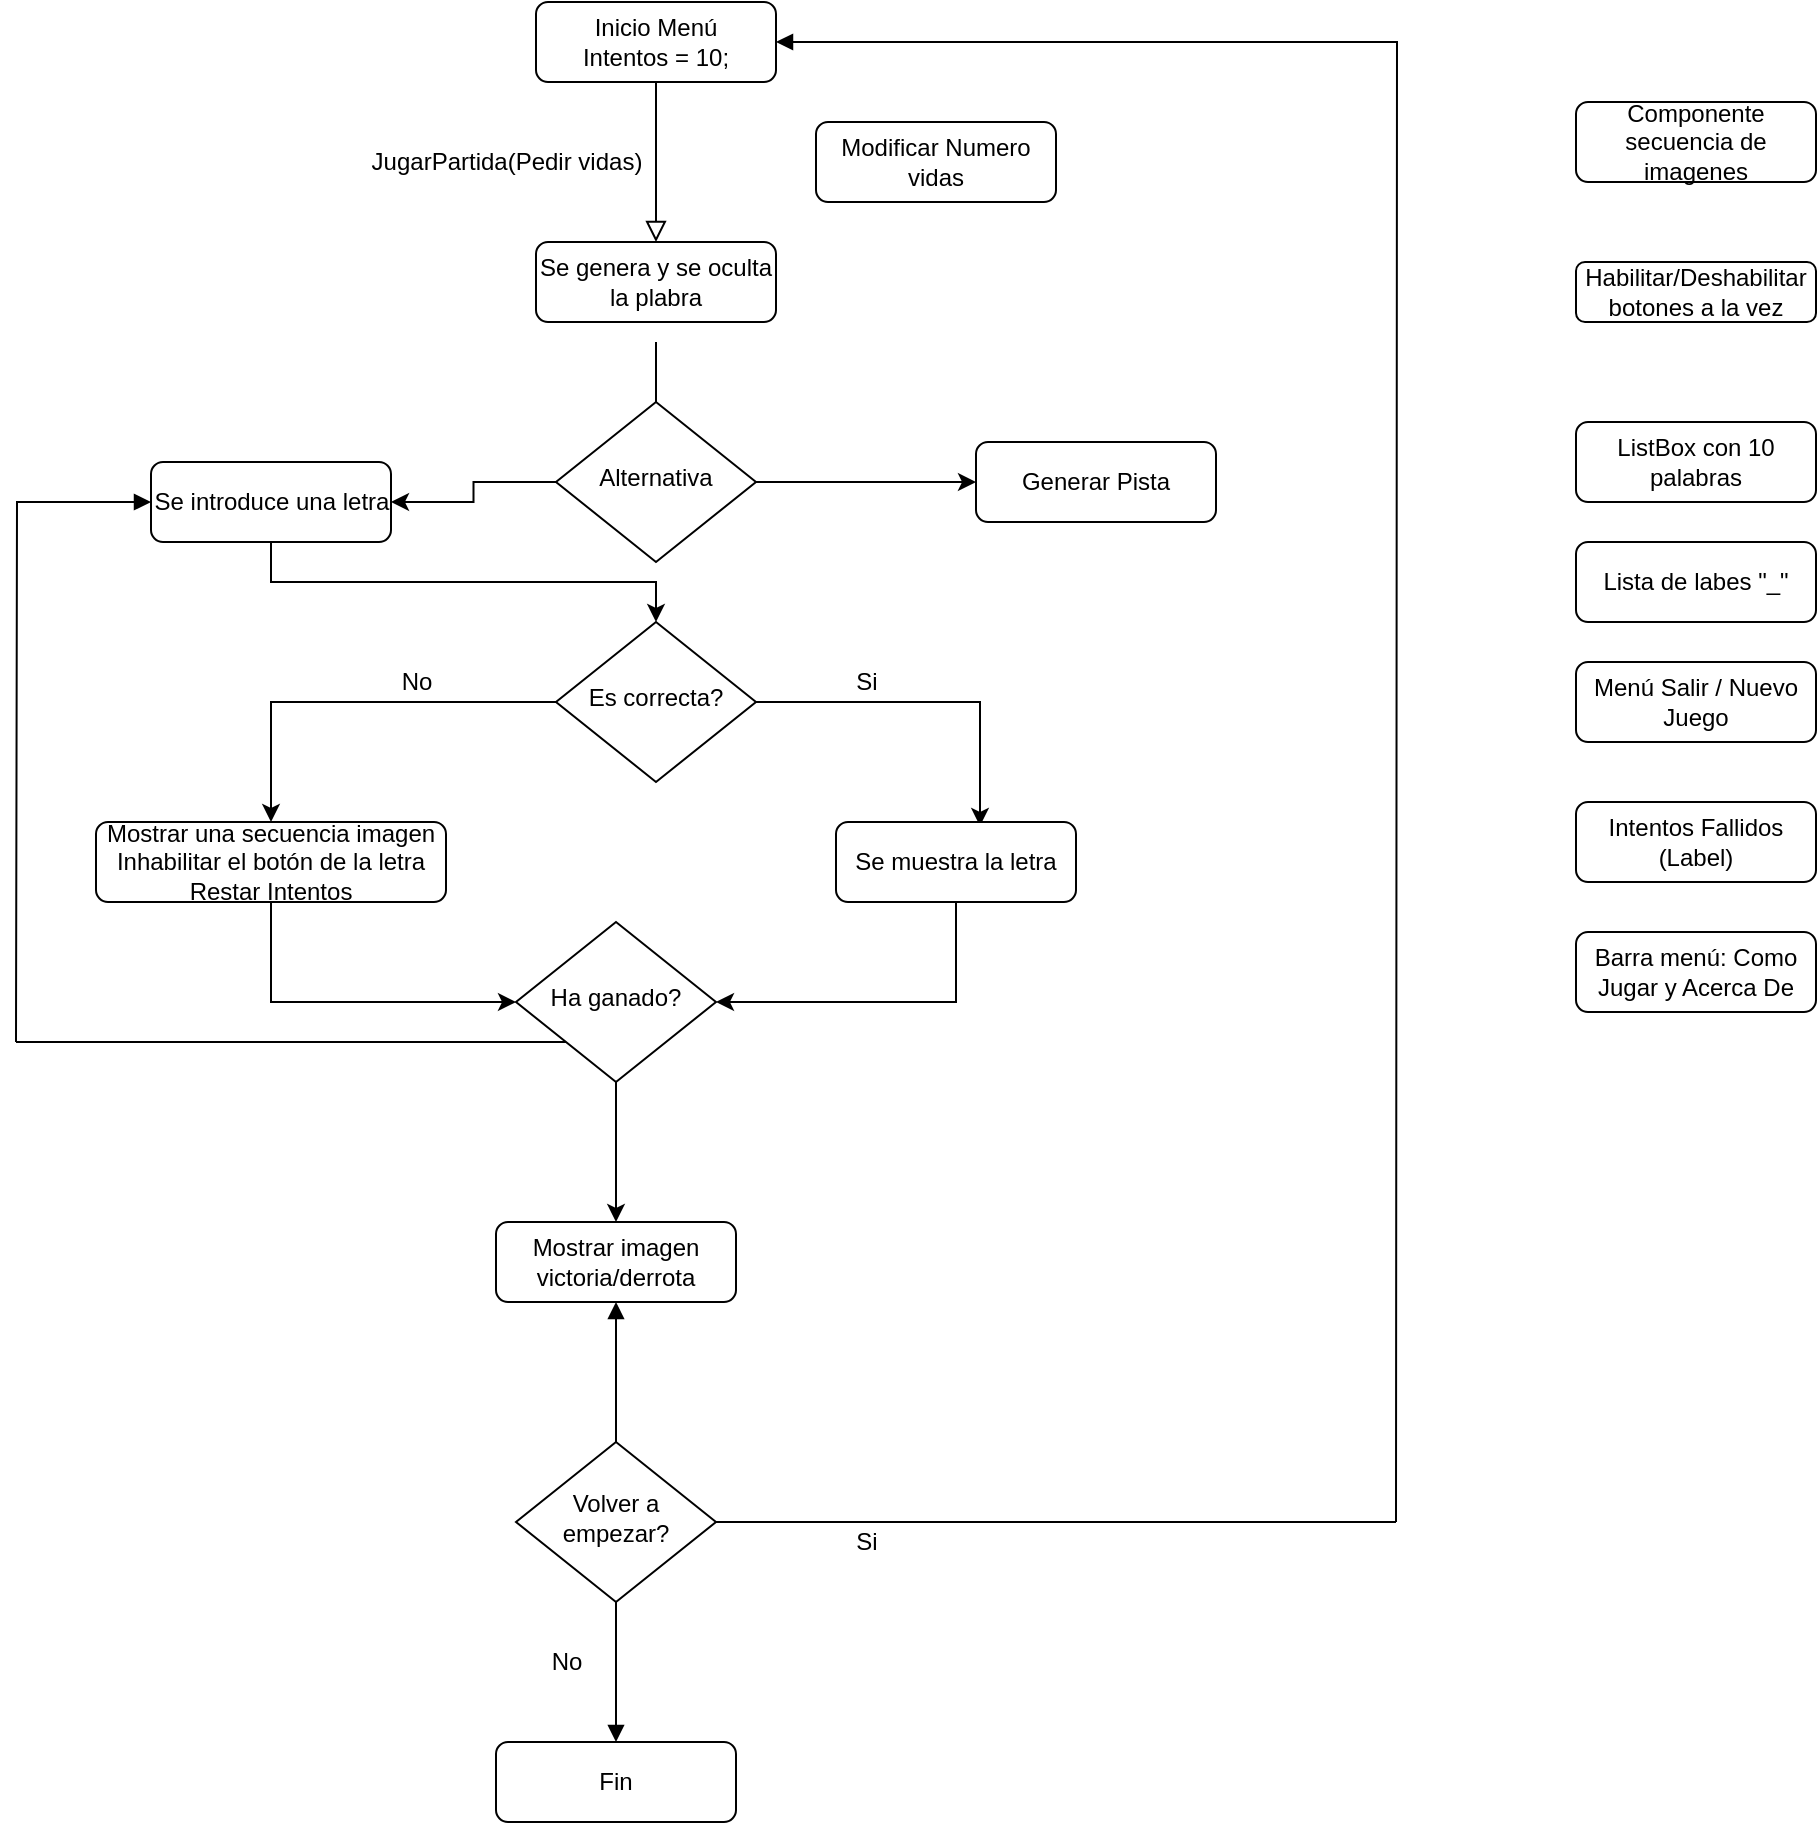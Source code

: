 <mxfile version="17.5.0" type="google"><diagram id="C5RBs43oDa-KdzZeNtuy" name="Page-1"><mxGraphModel grid="1" page="1" gridSize="10" guides="1" tooltips="1" connect="1" arrows="1" fold="1" pageScale="1" pageWidth="827" pageHeight="1169" math="0" shadow="0"><root><mxCell id="WIyWlLk6GJQsqaUBKTNV-0"/><mxCell id="WIyWlLk6GJQsqaUBKTNV-1" parent="WIyWlLk6GJQsqaUBKTNV-0"/><mxCell id="WIyWlLk6GJQsqaUBKTNV-2" value="" style="rounded=0;html=1;jettySize=auto;orthogonalLoop=1;fontSize=11;endArrow=block;endFill=0;endSize=8;strokeWidth=1;shadow=0;labelBackgroundColor=none;edgeStyle=orthogonalEdgeStyle;entryX=0.5;entryY=0;entryDx=0;entryDy=0;" edge="1" parent="WIyWlLk6GJQsqaUBKTNV-1" source="WIyWlLk6GJQsqaUBKTNV-3" target="tR0Qb8wvANmcB9LLOVZc-4"><mxGeometry relative="1" as="geometry"><mxPoint x="360" y="170" as="targetPoint"/></mxGeometry></mxCell><mxCell id="tR0Qb8wvANmcB9LLOVZc-59" style="edgeStyle=orthogonalEdgeStyle;rounded=0;orthogonalLoop=1;jettySize=auto;html=1;exitX=1;exitY=0.5;exitDx=0;exitDy=0;startArrow=block;startFill=1;endArrow=none;endFill=0;" edge="1" parent="WIyWlLk6GJQsqaUBKTNV-1" source="WIyWlLk6GJQsqaUBKTNV-3"><mxGeometry relative="1" as="geometry"><mxPoint x="730" y="840" as="targetPoint"/></mxGeometry></mxCell><mxCell id="WIyWlLk6GJQsqaUBKTNV-3" value="Inicio Menú&lt;br&gt;Intentos = 10;" style="rounded=1;whiteSpace=wrap;html=1;fontSize=12;glass=0;strokeWidth=1;shadow=0;" vertex="1" parent="WIyWlLk6GJQsqaUBKTNV-1"><mxGeometry x="300" y="80" width="120" height="40" as="geometry"/></mxCell><mxCell id="tR0Qb8wvANmcB9LLOVZc-1" style="edgeStyle=orthogonalEdgeStyle;rounded=0;orthogonalLoop=1;jettySize=auto;html=1;exitX=0.5;exitY=1;exitDx=0;exitDy=0;endArrow=none;endFill=0;" edge="1" parent="WIyWlLk6GJQsqaUBKTNV-1"><mxGeometry relative="1" as="geometry"><mxPoint x="360" y="250" as="sourcePoint"/><mxPoint x="360" y="310" as="targetPoint"/></mxGeometry></mxCell><mxCell id="tR0Qb8wvANmcB9LLOVZc-0" value="JugarPartida(Pedir vidas)" style="text;html=1;align=center;verticalAlign=middle;resizable=0;points=[];autosize=1;strokeColor=none;fillColor=none;" vertex="1" parent="WIyWlLk6GJQsqaUBKTNV-1"><mxGeometry x="210" y="150" width="150" height="20" as="geometry"/></mxCell><mxCell id="tR0Qb8wvANmcB9LLOVZc-16" style="edgeStyle=orthogonalEdgeStyle;rounded=0;orthogonalLoop=1;jettySize=auto;html=1;exitX=0;exitY=0.5;exitDx=0;exitDy=0;entryX=0.5;entryY=0;entryDx=0;entryDy=0;" edge="1" parent="WIyWlLk6GJQsqaUBKTNV-1" source="tR0Qb8wvANmcB9LLOVZc-2" target="tR0Qb8wvANmcB9LLOVZc-12"><mxGeometry relative="1" as="geometry"/></mxCell><mxCell id="tR0Qb8wvANmcB9LLOVZc-17" style="edgeStyle=orthogonalEdgeStyle;rounded=0;orthogonalLoop=1;jettySize=auto;html=1;exitX=1;exitY=0.5;exitDx=0;exitDy=0;entryX=0.6;entryY=0.05;entryDx=0;entryDy=0;entryPerimeter=0;" edge="1" parent="WIyWlLk6GJQsqaUBKTNV-1" source="tR0Qb8wvANmcB9LLOVZc-2" target="tR0Qb8wvANmcB9LLOVZc-13"><mxGeometry relative="1" as="geometry"/></mxCell><mxCell id="tR0Qb8wvANmcB9LLOVZc-2" value="Es correcta?" style="rhombus;whiteSpace=wrap;html=1;shadow=0;fontFamily=Helvetica;fontSize=12;align=center;strokeWidth=1;spacing=6;spacingTop=-4;" vertex="1" parent="WIyWlLk6GJQsqaUBKTNV-1"><mxGeometry x="310" y="390" width="100" height="80" as="geometry"/></mxCell><mxCell id="tR0Qb8wvANmcB9LLOVZc-4" value="Se genera y se oculta la plabra" style="rounded=1;whiteSpace=wrap;html=1;fontSize=12;glass=0;strokeWidth=1;shadow=0;" vertex="1" parent="WIyWlLk6GJQsqaUBKTNV-1"><mxGeometry x="300" y="200" width="120" height="40" as="geometry"/></mxCell><mxCell id="tR0Qb8wvANmcB9LLOVZc-9" style="edgeStyle=orthogonalEdgeStyle;rounded=0;orthogonalLoop=1;jettySize=auto;html=1;exitX=0.5;exitY=1;exitDx=0;exitDy=0;entryX=0.5;entryY=0;entryDx=0;entryDy=0;" edge="1" parent="WIyWlLk6GJQsqaUBKTNV-1" source="tR0Qb8wvANmcB9LLOVZc-5" target="tR0Qb8wvANmcB9LLOVZc-2"><mxGeometry relative="1" as="geometry"/></mxCell><mxCell id="tR0Qb8wvANmcB9LLOVZc-54" style="edgeStyle=orthogonalEdgeStyle;rounded=0;orthogonalLoop=1;jettySize=auto;html=1;exitX=0;exitY=0.5;exitDx=0;exitDy=0;endArrow=none;endFill=0;startArrow=block;startFill=1;" edge="1" parent="WIyWlLk6GJQsqaUBKTNV-1" source="tR0Qb8wvANmcB9LLOVZc-5"><mxGeometry relative="1" as="geometry"><mxPoint x="40" y="600" as="targetPoint"/></mxGeometry></mxCell><mxCell id="tR0Qb8wvANmcB9LLOVZc-5" value="Se introduce una letra" style="rounded=1;whiteSpace=wrap;html=1;fontSize=12;glass=0;strokeWidth=1;shadow=0;" vertex="1" parent="WIyWlLk6GJQsqaUBKTNV-1"><mxGeometry x="107.5" y="310" width="120" height="40" as="geometry"/></mxCell><mxCell id="tR0Qb8wvANmcB9LLOVZc-41" style="edgeStyle=orthogonalEdgeStyle;rounded=0;orthogonalLoop=1;jettySize=auto;html=1;exitX=0.5;exitY=1;exitDx=0;exitDy=0;entryX=0;entryY=0.5;entryDx=0;entryDy=0;" edge="1" parent="WIyWlLk6GJQsqaUBKTNV-1" source="tR0Qb8wvANmcB9LLOVZc-12" target="tR0Qb8wvANmcB9LLOVZc-33"><mxGeometry relative="1" as="geometry"/></mxCell><mxCell id="tR0Qb8wvANmcB9LLOVZc-12" value="Mostrar una secuencia imagen&lt;br&gt;Inhabilitar el botón de la letra&lt;br&gt;Restar Intentos" style="rounded=1;whiteSpace=wrap;html=1;fontSize=12;glass=0;strokeWidth=1;shadow=0;" vertex="1" parent="WIyWlLk6GJQsqaUBKTNV-1"><mxGeometry x="80" y="490" width="175" height="40" as="geometry"/></mxCell><mxCell id="tR0Qb8wvANmcB9LLOVZc-40" style="edgeStyle=orthogonalEdgeStyle;rounded=0;orthogonalLoop=1;jettySize=auto;html=1;exitX=0.5;exitY=1;exitDx=0;exitDy=0;entryX=1;entryY=0.5;entryDx=0;entryDy=0;" edge="1" parent="WIyWlLk6GJQsqaUBKTNV-1" source="tR0Qb8wvANmcB9LLOVZc-13" target="tR0Qb8wvANmcB9LLOVZc-33"><mxGeometry relative="1" as="geometry"/></mxCell><mxCell id="tR0Qb8wvANmcB9LLOVZc-13" value="Se muestra la letra" style="rounded=1;whiteSpace=wrap;html=1;fontSize=12;glass=0;strokeWidth=1;shadow=0;" vertex="1" parent="WIyWlLk6GJQsqaUBKTNV-1"><mxGeometry x="450" y="490" width="120" height="40" as="geometry"/></mxCell><mxCell id="tR0Qb8wvANmcB9LLOVZc-14" value="Si" style="text;html=1;align=center;verticalAlign=middle;resizable=0;points=[];autosize=1;strokeColor=none;fillColor=none;" vertex="1" parent="WIyWlLk6GJQsqaUBKTNV-1"><mxGeometry x="450" y="410" width="30" height="20" as="geometry"/></mxCell><mxCell id="tR0Qb8wvANmcB9LLOVZc-15" value="No" style="text;html=1;align=center;verticalAlign=middle;resizable=0;points=[];autosize=1;strokeColor=none;fillColor=none;" vertex="1" parent="WIyWlLk6GJQsqaUBKTNV-1"><mxGeometry x="225" y="410" width="30" height="20" as="geometry"/></mxCell><mxCell id="tR0Qb8wvANmcB9LLOVZc-18" value="Habilitar/Deshabilitar botones a la vez" style="rounded=1;whiteSpace=wrap;html=1;fontSize=12;glass=0;strokeWidth=1;shadow=0;" vertex="1" parent="WIyWlLk6GJQsqaUBKTNV-1"><mxGeometry x="820" y="210" width="120" height="30" as="geometry"/></mxCell><mxCell id="tR0Qb8wvANmcB9LLOVZc-19" value="Componente secuencia de imagenes" style="rounded=1;whiteSpace=wrap;html=1;fontSize=12;glass=0;strokeWidth=1;shadow=0;" vertex="1" parent="WIyWlLk6GJQsqaUBKTNV-1"><mxGeometry x="820" y="130" width="120" height="40" as="geometry"/></mxCell><mxCell id="tR0Qb8wvANmcB9LLOVZc-22" value="Modificar Numero vidas" style="rounded=1;whiteSpace=wrap;html=1;fontSize=12;glass=0;strokeWidth=1;shadow=0;" vertex="1" parent="WIyWlLk6GJQsqaUBKTNV-1"><mxGeometry x="440" y="140" width="120" height="40" as="geometry"/></mxCell><mxCell id="tR0Qb8wvANmcB9LLOVZc-23" value="ListBox con 10 palabras" style="rounded=1;whiteSpace=wrap;html=1;fontSize=12;glass=0;strokeWidth=1;shadow=0;" vertex="1" parent="WIyWlLk6GJQsqaUBKTNV-1"><mxGeometry x="820" y="290" width="120" height="40" as="geometry"/></mxCell><mxCell id="tR0Qb8wvANmcB9LLOVZc-24" value="Lista de labes &quot;_&quot;" style="rounded=1;whiteSpace=wrap;html=1;fontSize=12;glass=0;strokeWidth=1;shadow=0;" vertex="1" parent="WIyWlLk6GJQsqaUBKTNV-1"><mxGeometry x="820" y="350" width="120" height="40" as="geometry"/></mxCell><mxCell id="tR0Qb8wvANmcB9LLOVZc-58" style="edgeStyle=orthogonalEdgeStyle;rounded=0;orthogonalLoop=1;jettySize=auto;html=1;exitX=0.5;exitY=1;exitDx=0;exitDy=0;entryX=0.5;entryY=0;entryDx=0;entryDy=0;startArrow=block;startFill=1;endArrow=none;endFill=0;" edge="1" parent="WIyWlLk6GJQsqaUBKTNV-1" source="tR0Qb8wvANmcB9LLOVZc-29" target="tR0Qb8wvANmcB9LLOVZc-57"><mxGeometry relative="1" as="geometry"/></mxCell><mxCell id="tR0Qb8wvANmcB9LLOVZc-29" value="Mostrar imagen victoria/derrota" style="rounded=1;whiteSpace=wrap;html=1;fontSize=12;glass=0;strokeWidth=1;shadow=0;" vertex="1" parent="WIyWlLk6GJQsqaUBKTNV-1"><mxGeometry x="280" y="690" width="120" height="40" as="geometry"/></mxCell><mxCell id="tR0Qb8wvANmcB9LLOVZc-46" style="edgeStyle=orthogonalEdgeStyle;rounded=0;orthogonalLoop=1;jettySize=auto;html=1;exitX=0.5;exitY=1;exitDx=0;exitDy=0;entryX=0.5;entryY=0;entryDx=0;entryDy=0;" edge="1" parent="WIyWlLk6GJQsqaUBKTNV-1" source="tR0Qb8wvANmcB9LLOVZc-33" target="tR0Qb8wvANmcB9LLOVZc-29"><mxGeometry relative="1" as="geometry"/></mxCell><mxCell id="tR0Qb8wvANmcB9LLOVZc-53" style="edgeStyle=orthogonalEdgeStyle;rounded=0;orthogonalLoop=1;jettySize=auto;html=1;exitX=0;exitY=1;exitDx=0;exitDy=0;endArrow=none;endFill=0;" edge="1" parent="WIyWlLk6GJQsqaUBKTNV-1" source="tR0Qb8wvANmcB9LLOVZc-33"><mxGeometry relative="1" as="geometry"><mxPoint x="40" y="600" as="targetPoint"/></mxGeometry></mxCell><mxCell id="tR0Qb8wvANmcB9LLOVZc-33" value="Ha ganado?" style="rhombus;whiteSpace=wrap;html=1;shadow=0;fontFamily=Helvetica;fontSize=12;align=center;strokeWidth=1;spacing=6;spacingTop=-4;" vertex="1" parent="WIyWlLk6GJQsqaUBKTNV-1"><mxGeometry x="290" y="540" width="100" height="80" as="geometry"/></mxCell><mxCell id="tR0Qb8wvANmcB9LLOVZc-60" style="edgeStyle=orthogonalEdgeStyle;rounded=0;orthogonalLoop=1;jettySize=auto;html=1;exitX=1;exitY=0.5;exitDx=0;exitDy=0;startArrow=none;startFill=0;endArrow=none;endFill=0;" edge="1" parent="WIyWlLk6GJQsqaUBKTNV-1" source="tR0Qb8wvANmcB9LLOVZc-57"><mxGeometry relative="1" as="geometry"><mxPoint x="730" y="840" as="targetPoint"/></mxGeometry></mxCell><mxCell id="tR0Qb8wvANmcB9LLOVZc-64" style="edgeStyle=orthogonalEdgeStyle;rounded=0;orthogonalLoop=1;jettySize=auto;html=1;exitX=0.5;exitY=1;exitDx=0;exitDy=0;startArrow=none;startFill=0;endArrow=block;endFill=1;" edge="1" parent="WIyWlLk6GJQsqaUBKTNV-1" source="tR0Qb8wvANmcB9LLOVZc-57"><mxGeometry relative="1" as="geometry"><mxPoint x="340" y="950" as="targetPoint"/></mxGeometry></mxCell><mxCell id="tR0Qb8wvANmcB9LLOVZc-57" value="Volver a empezar?" style="rhombus;whiteSpace=wrap;html=1;shadow=0;fontFamily=Helvetica;fontSize=12;align=center;strokeWidth=1;spacing=6;spacingTop=-4;" vertex="1" parent="WIyWlLk6GJQsqaUBKTNV-1"><mxGeometry x="290" y="800" width="100" height="80" as="geometry"/></mxCell><mxCell id="tR0Qb8wvANmcB9LLOVZc-63" value="Si" style="text;html=1;align=center;verticalAlign=middle;resizable=0;points=[];autosize=1;strokeColor=none;fillColor=none;" vertex="1" parent="WIyWlLk6GJQsqaUBKTNV-1"><mxGeometry x="450" y="840" width="30" height="20" as="geometry"/></mxCell><mxCell id="tR0Qb8wvANmcB9LLOVZc-65" value="Fin" style="rounded=1;whiteSpace=wrap;html=1;fontSize=12;glass=0;strokeWidth=1;shadow=0;" vertex="1" parent="WIyWlLk6GJQsqaUBKTNV-1"><mxGeometry x="280" y="950" width="120" height="40" as="geometry"/></mxCell><mxCell id="tR0Qb8wvANmcB9LLOVZc-66" value="No" style="text;html=1;align=center;verticalAlign=middle;resizable=0;points=[];autosize=1;strokeColor=none;fillColor=none;" vertex="1" parent="WIyWlLk6GJQsqaUBKTNV-1"><mxGeometry x="300" y="900" width="30" height="20" as="geometry"/></mxCell><mxCell id="tR0Qb8wvANmcB9LLOVZc-67" value="Menú Salir / Nuevo Juego" style="rounded=1;whiteSpace=wrap;html=1;fontSize=12;glass=0;strokeWidth=1;shadow=0;" vertex="1" parent="WIyWlLk6GJQsqaUBKTNV-1"><mxGeometry x="820" y="410" width="120" height="40" as="geometry"/></mxCell><mxCell id="tR0Qb8wvANmcB9LLOVZc-68" value="Intentos Fallidos (Label)" style="rounded=1;whiteSpace=wrap;html=1;fontSize=12;glass=0;strokeWidth=1;shadow=0;" vertex="1" parent="WIyWlLk6GJQsqaUBKTNV-1"><mxGeometry x="820" y="480" width="120" height="40" as="geometry"/></mxCell><mxCell id="tR0Qb8wvANmcB9LLOVZc-69" value="Barra menú: Como Jugar y Acerca De" style="rounded=1;whiteSpace=wrap;html=1;fontSize=12;glass=0;strokeWidth=1;shadow=0;" vertex="1" parent="WIyWlLk6GJQsqaUBKTNV-1"><mxGeometry x="820" y="545" width="120" height="40" as="geometry"/></mxCell><mxCell id="tR0Qb8wvANmcB9LLOVZc-74" style="edgeStyle=orthogonalEdgeStyle;rounded=0;orthogonalLoop=1;jettySize=auto;html=1;exitX=1;exitY=0.5;exitDx=0;exitDy=0;startArrow=none;startFill=0;endArrow=none;endFill=0;" edge="1" parent="WIyWlLk6GJQsqaUBKTNV-1" source="tR0Qb8wvANmcB9LLOVZc-70"><mxGeometry relative="1" as="geometry"><mxPoint x="620" y="320" as="targetPoint"/></mxGeometry></mxCell><mxCell id="tR0Qb8wvANmcB9LLOVZc-70" value="Generar Pista" style="rounded=1;whiteSpace=wrap;html=1;fontSize=12;glass=0;strokeWidth=1;shadow=0;" vertex="1" parent="WIyWlLk6GJQsqaUBKTNV-1"><mxGeometry x="520" y="300" width="120" height="40" as="geometry"/></mxCell><mxCell id="tR0Qb8wvANmcB9LLOVZc-72" style="edgeStyle=orthogonalEdgeStyle;rounded=0;orthogonalLoop=1;jettySize=auto;html=1;exitX=1;exitY=0.5;exitDx=0;exitDy=0;entryX=0;entryY=0.5;entryDx=0;entryDy=0;startArrow=none;startFill=0;endArrow=classic;endFill=1;" edge="1" parent="WIyWlLk6GJQsqaUBKTNV-1" source="tR0Qb8wvANmcB9LLOVZc-71" target="tR0Qb8wvANmcB9LLOVZc-70"><mxGeometry relative="1" as="geometry"/></mxCell><mxCell id="tR0Qb8wvANmcB9LLOVZc-73" style="edgeStyle=orthogonalEdgeStyle;rounded=0;orthogonalLoop=1;jettySize=auto;html=1;exitX=0;exitY=0.5;exitDx=0;exitDy=0;entryX=1;entryY=0.5;entryDx=0;entryDy=0;startArrow=none;startFill=0;endArrow=classic;endFill=1;" edge="1" parent="WIyWlLk6GJQsqaUBKTNV-1" source="tR0Qb8wvANmcB9LLOVZc-71" target="tR0Qb8wvANmcB9LLOVZc-5"><mxGeometry relative="1" as="geometry"/></mxCell><mxCell id="tR0Qb8wvANmcB9LLOVZc-71" value="Alternativa" style="rhombus;whiteSpace=wrap;html=1;shadow=0;fontFamily=Helvetica;fontSize=12;align=center;strokeWidth=1;spacing=6;spacingTop=-4;" vertex="1" parent="WIyWlLk6GJQsqaUBKTNV-1"><mxGeometry x="310" y="280" width="100" height="80" as="geometry"/></mxCell></root></mxGraphModel></diagram></mxfile>